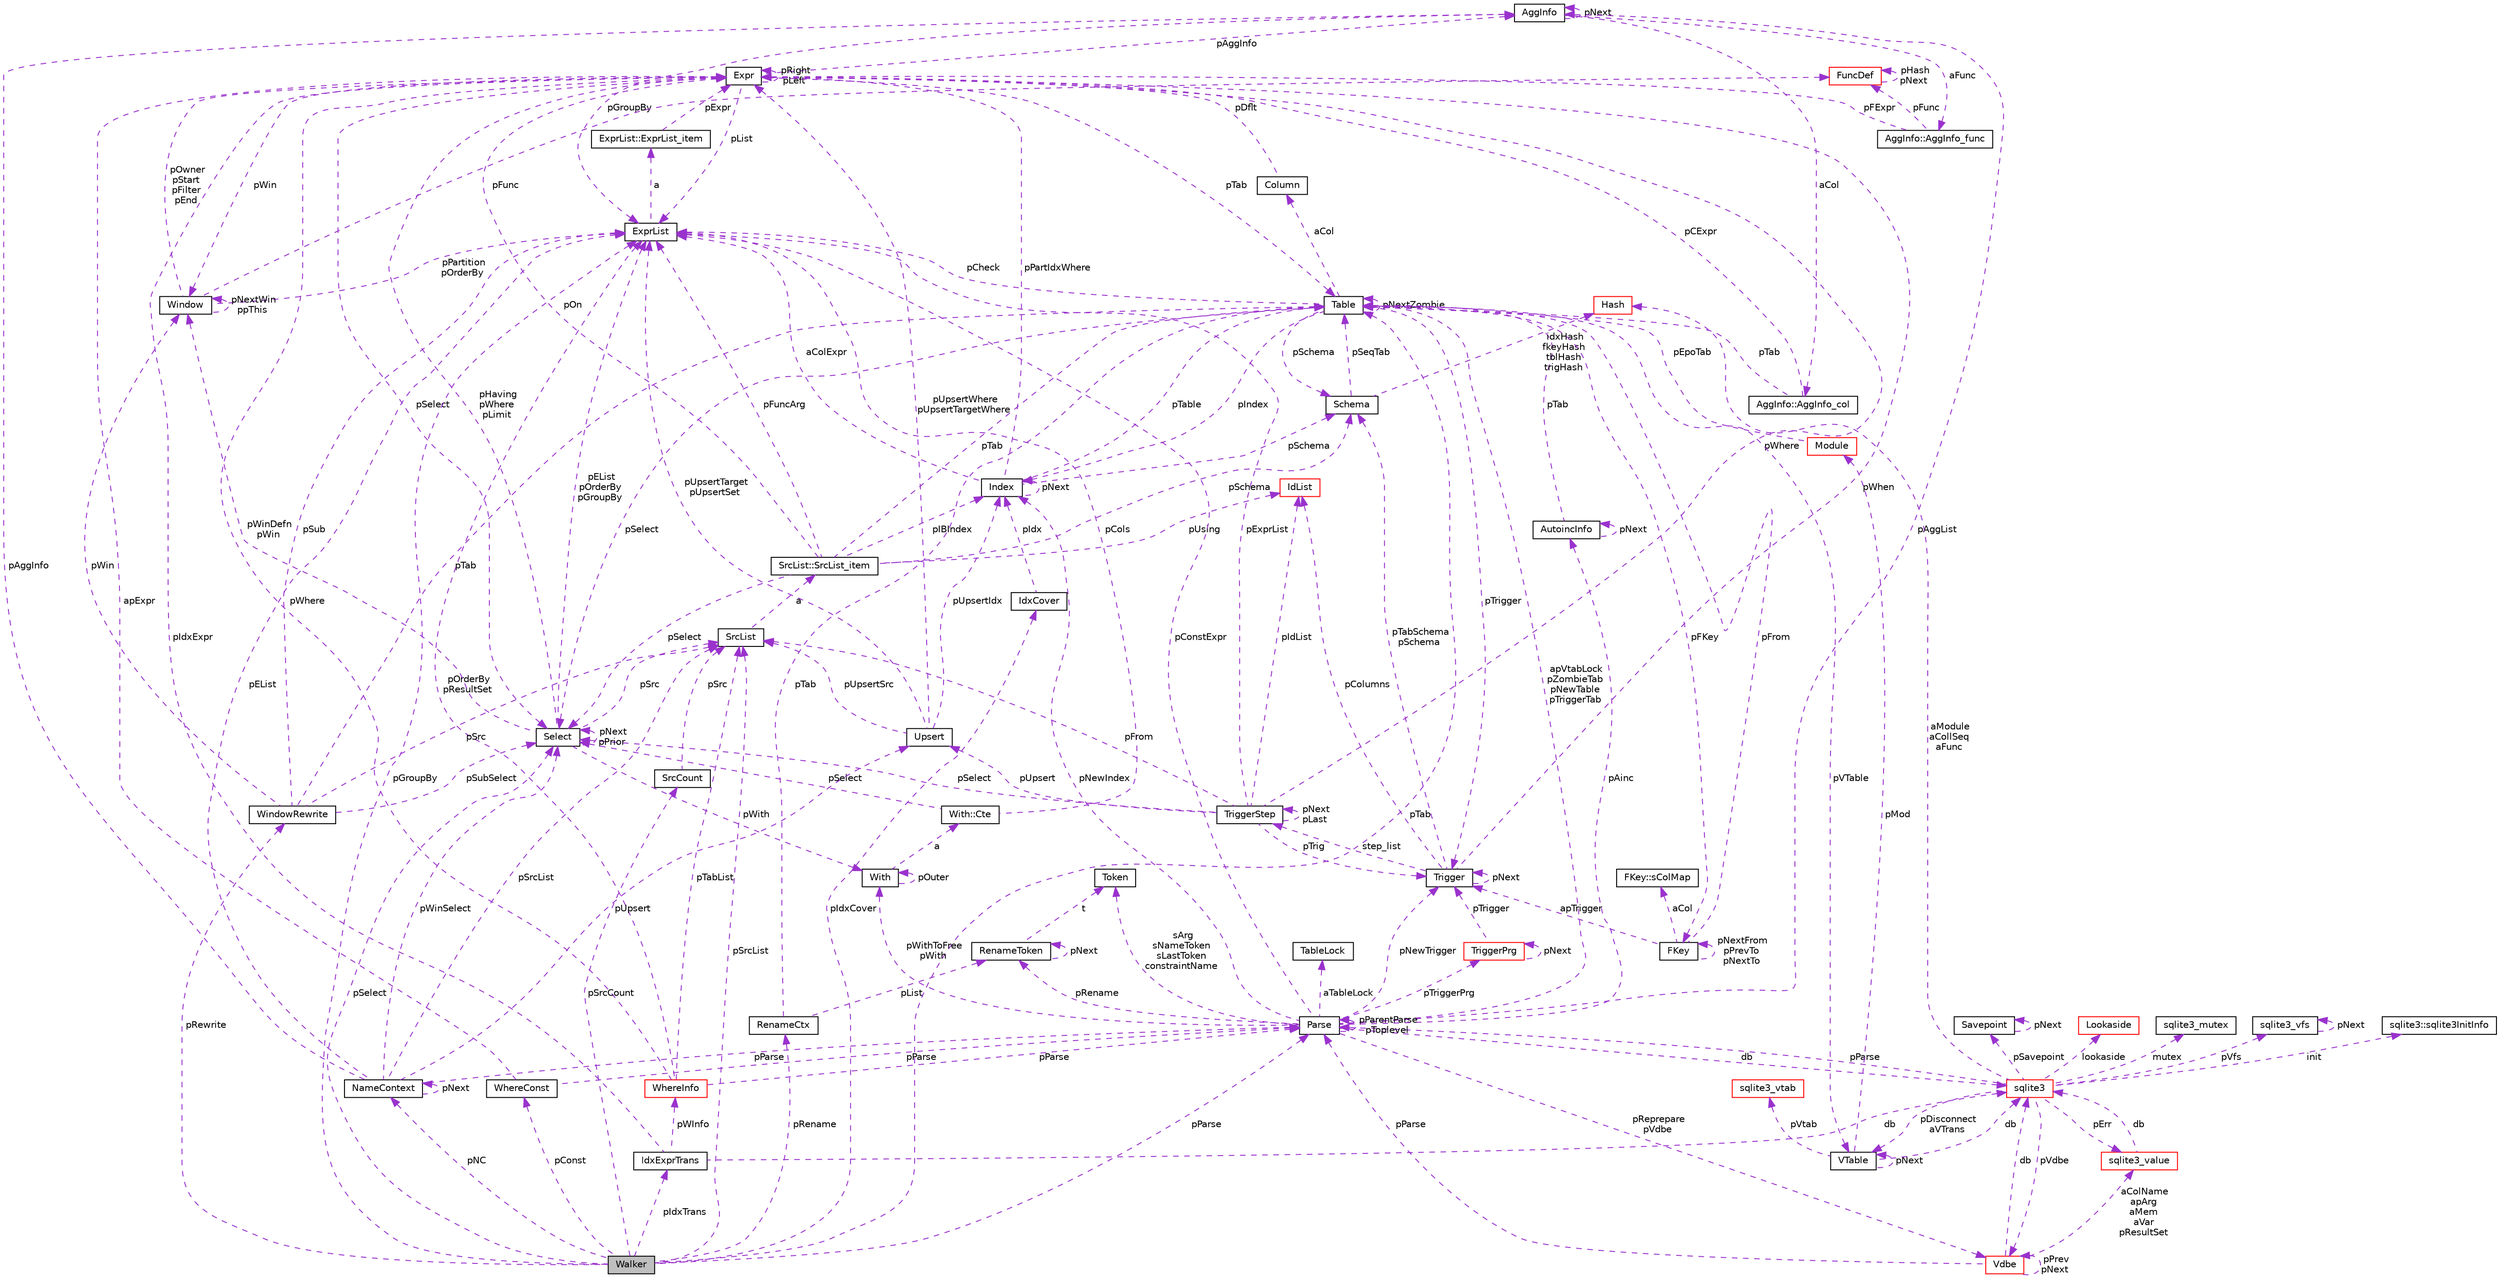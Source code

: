 digraph "Walker"
{
 // LATEX_PDF_SIZE
  edge [fontname="Helvetica",fontsize="10",labelfontname="Helvetica",labelfontsize="10"];
  node [fontname="Helvetica",fontsize="10",shape=record];
  Node1 [label="Walker",height=0.2,width=0.4,color="black", fillcolor="grey75", style="filled", fontcolor="black",tooltip=" "];
  Node2 -> Node1 [dir="back",color="darkorchid3",fontsize="10",style="dashed",label=" pNC" ,fontname="Helvetica"];
  Node2 [label="NameContext",height=0.2,width=0.4,color="black", fillcolor="white", style="filled",URL="$structNameContext.html",tooltip=" "];
  Node3 -> Node2 [dir="back",color="darkorchid3",fontsize="10",style="dashed",label=" pAggInfo" ,fontname="Helvetica"];
  Node3 [label="AggInfo",height=0.2,width=0.4,color="black", fillcolor="white", style="filled",URL="$structAggInfo.html",tooltip=" "];
  Node3 -> Node3 [dir="back",color="darkorchid3",fontsize="10",style="dashed",label=" pNext" ,fontname="Helvetica"];
  Node4 -> Node3 [dir="back",color="darkorchid3",fontsize="10",style="dashed",label=" aCol" ,fontname="Helvetica"];
  Node4 [label="AggInfo::AggInfo_col",height=0.2,width=0.4,color="black", fillcolor="white", style="filled",URL="$structAggInfo_1_1AggInfo__col.html",tooltip=" "];
  Node5 -> Node4 [dir="back",color="darkorchid3",fontsize="10",style="dashed",label=" pCExpr" ,fontname="Helvetica"];
  Node5 [label="Expr",height=0.2,width=0.4,color="black", fillcolor="white", style="filled",URL="$structExpr.html",tooltip=" "];
  Node3 -> Node5 [dir="back",color="darkorchid3",fontsize="10",style="dashed",label=" pAggInfo" ,fontname="Helvetica"];
  Node5 -> Node5 [dir="back",color="darkorchid3",fontsize="10",style="dashed",label=" pRight\npLeft" ,fontname="Helvetica"];
  Node6 -> Node5 [dir="back",color="darkorchid3",fontsize="10",style="dashed",label=" pTab" ,fontname="Helvetica"];
  Node6 [label="Table",height=0.2,width=0.4,color="black", fillcolor="white", style="filled",URL="$structTable.html",tooltip=" "];
  Node7 -> Node6 [dir="back",color="darkorchid3",fontsize="10",style="dashed",label=" pSchema" ,fontname="Helvetica"];
  Node7 [label="Schema",height=0.2,width=0.4,color="black", fillcolor="white", style="filled",URL="$structSchema.html",tooltip=" "];
  Node6 -> Node7 [dir="back",color="darkorchid3",fontsize="10",style="dashed",label=" pSeqTab" ,fontname="Helvetica"];
  Node8 -> Node7 [dir="back",color="darkorchid3",fontsize="10",style="dashed",label=" idxHash\nfkeyHash\ntblHash\ntrigHash" ,fontname="Helvetica"];
  Node8 [label="Hash",height=0.2,width=0.4,color="red", fillcolor="white", style="filled",URL="$structHash.html",tooltip=" "];
  Node11 -> Node6 [dir="back",color="darkorchid3",fontsize="10",style="dashed",label=" aCol" ,fontname="Helvetica"];
  Node11 [label="Column",height=0.2,width=0.4,color="black", fillcolor="white", style="filled",URL="$structColumn.html",tooltip=" "];
  Node5 -> Node11 [dir="back",color="darkorchid3",fontsize="10",style="dashed",label=" pDflt" ,fontname="Helvetica"];
  Node12 -> Node6 [dir="back",color="darkorchid3",fontsize="10",style="dashed",label=" pFKey" ,fontname="Helvetica"];
  Node12 [label="FKey",height=0.2,width=0.4,color="black", fillcolor="white", style="filled",URL="$structFKey.html",tooltip=" "];
  Node13 -> Node12 [dir="back",color="darkorchid3",fontsize="10",style="dashed",label=" aCol" ,fontname="Helvetica"];
  Node13 [label="FKey::sColMap",height=0.2,width=0.4,color="black", fillcolor="white", style="filled",URL="$structFKey_1_1sColMap.html",tooltip=" "];
  Node12 -> Node12 [dir="back",color="darkorchid3",fontsize="10",style="dashed",label=" pNextFrom\npPrevTo\npNextTo" ,fontname="Helvetica"];
  Node6 -> Node12 [dir="back",color="darkorchid3",fontsize="10",style="dashed",label=" pFrom" ,fontname="Helvetica"];
  Node14 -> Node12 [dir="back",color="darkorchid3",fontsize="10",style="dashed",label=" apTrigger" ,fontname="Helvetica"];
  Node14 [label="Trigger",height=0.2,width=0.4,color="black", fillcolor="white", style="filled",URL="$structTrigger.html",tooltip=" "];
  Node15 -> Node14 [dir="back",color="darkorchid3",fontsize="10",style="dashed",label=" step_list" ,fontname="Helvetica"];
  Node15 [label="TriggerStep",height=0.2,width=0.4,color="black", fillcolor="white", style="filled",URL="$structTriggerStep.html",tooltip=" "];
  Node15 -> Node15 [dir="back",color="darkorchid3",fontsize="10",style="dashed",label=" pNext\npLast" ,fontname="Helvetica"];
  Node5 -> Node15 [dir="back",color="darkorchid3",fontsize="10",style="dashed",label=" pWhere" ,fontname="Helvetica"];
  Node16 -> Node15 [dir="back",color="darkorchid3",fontsize="10",style="dashed",label=" pIdList" ,fontname="Helvetica"];
  Node16 [label="IdList",height=0.2,width=0.4,color="red", fillcolor="white", style="filled",URL="$structIdList.html",tooltip=" "];
  Node18 -> Node15 [dir="back",color="darkorchid3",fontsize="10",style="dashed",label=" pSelect" ,fontname="Helvetica"];
  Node18 [label="Select",height=0.2,width=0.4,color="black", fillcolor="white", style="filled",URL="$structSelect.html",tooltip=" "];
  Node5 -> Node18 [dir="back",color="darkorchid3",fontsize="10",style="dashed",label=" pHaving\npWhere\npLimit" ,fontname="Helvetica"];
  Node19 -> Node18 [dir="back",color="darkorchid3",fontsize="10",style="dashed",label=" pWith" ,fontname="Helvetica"];
  Node19 [label="With",height=0.2,width=0.4,color="black", fillcolor="white", style="filled",URL="$structWith.html",tooltip=" "];
  Node20 -> Node19 [dir="back",color="darkorchid3",fontsize="10",style="dashed",label=" a" ,fontname="Helvetica"];
  Node20 [label="With::Cte",height=0.2,width=0.4,color="black", fillcolor="white", style="filled",URL="$structWith_1_1Cte.html",tooltip=" "];
  Node18 -> Node20 [dir="back",color="darkorchid3",fontsize="10",style="dashed",label=" pSelect" ,fontname="Helvetica"];
  Node21 -> Node20 [dir="back",color="darkorchid3",fontsize="10",style="dashed",label=" pCols" ,fontname="Helvetica"];
  Node21 [label="ExprList",height=0.2,width=0.4,color="black", fillcolor="white", style="filled",URL="$structExprList.html",tooltip=" "];
  Node22 -> Node21 [dir="back",color="darkorchid3",fontsize="10",style="dashed",label=" a" ,fontname="Helvetica"];
  Node22 [label="ExprList::ExprList_item",height=0.2,width=0.4,color="black", fillcolor="white", style="filled",URL="$structExprList_1_1ExprList__item.html",tooltip=" "];
  Node5 -> Node22 [dir="back",color="darkorchid3",fontsize="10",style="dashed",label=" pExpr" ,fontname="Helvetica"];
  Node19 -> Node19 [dir="back",color="darkorchid3",fontsize="10",style="dashed",label=" pOuter" ,fontname="Helvetica"];
  Node18 -> Node18 [dir="back",color="darkorchid3",fontsize="10",style="dashed",label=" pNext\npPrior" ,fontname="Helvetica"];
  Node23 -> Node18 [dir="back",color="darkorchid3",fontsize="10",style="dashed",label=" pSrc" ,fontname="Helvetica"];
  Node23 [label="SrcList",height=0.2,width=0.4,color="black", fillcolor="white", style="filled",URL="$structSrcList.html",tooltip=" "];
  Node24 -> Node23 [dir="back",color="darkorchid3",fontsize="10",style="dashed",label=" a" ,fontname="Helvetica"];
  Node24 [label="SrcList::SrcList_item",height=0.2,width=0.4,color="black", fillcolor="white", style="filled",URL="$structSrcList_1_1SrcList__item.html",tooltip=" "];
  Node7 -> Node24 [dir="back",color="darkorchid3",fontsize="10",style="dashed",label=" pSchema" ,fontname="Helvetica"];
  Node5 -> Node24 [dir="back",color="darkorchid3",fontsize="10",style="dashed",label=" pOn" ,fontname="Helvetica"];
  Node16 -> Node24 [dir="back",color="darkorchid3",fontsize="10",style="dashed",label=" pUsing" ,fontname="Helvetica"];
  Node6 -> Node24 [dir="back",color="darkorchid3",fontsize="10",style="dashed",label=" pTab" ,fontname="Helvetica"];
  Node18 -> Node24 [dir="back",color="darkorchid3",fontsize="10",style="dashed",label=" pSelect" ,fontname="Helvetica"];
  Node25 -> Node24 [dir="back",color="darkorchid3",fontsize="10",style="dashed",label=" pIBIndex" ,fontname="Helvetica"];
  Node25 [label="Index",height=0.2,width=0.4,color="black", fillcolor="white", style="filled",URL="$structIndex.html",tooltip=" "];
  Node7 -> Node25 [dir="back",color="darkorchid3",fontsize="10",style="dashed",label=" pSchema" ,fontname="Helvetica"];
  Node5 -> Node25 [dir="back",color="darkorchid3",fontsize="10",style="dashed",label=" pPartIdxWhere" ,fontname="Helvetica"];
  Node6 -> Node25 [dir="back",color="darkorchid3",fontsize="10",style="dashed",label=" pTable" ,fontname="Helvetica"];
  Node21 -> Node25 [dir="back",color="darkorchid3",fontsize="10",style="dashed",label=" aColExpr" ,fontname="Helvetica"];
  Node25 -> Node25 [dir="back",color="darkorchid3",fontsize="10",style="dashed",label=" pNext" ,fontname="Helvetica"];
  Node21 -> Node24 [dir="back",color="darkorchid3",fontsize="10",style="dashed",label=" pFuncArg" ,fontname="Helvetica"];
  Node21 -> Node18 [dir="back",color="darkorchid3",fontsize="10",style="dashed",label=" pEList\npOrderBy\npGroupBy" ,fontname="Helvetica"];
  Node26 -> Node18 [dir="back",color="darkorchid3",fontsize="10",style="dashed",label=" pWinDefn\npWin" ,fontname="Helvetica"];
  Node26 [label="Window",height=0.2,width=0.4,color="black", fillcolor="white", style="filled",URL="$structWindow.html",tooltip=" "];
  Node5 -> Node26 [dir="back",color="darkorchid3",fontsize="10",style="dashed",label=" pOwner\npStart\npFilter\npEnd" ,fontname="Helvetica"];
  Node21 -> Node26 [dir="back",color="darkorchid3",fontsize="10",style="dashed",label=" pPartition\npOrderBy" ,fontname="Helvetica"];
  Node27 -> Node26 [dir="back",color="darkorchid3",fontsize="10",style="dashed",label=" pFunc" ,fontname="Helvetica"];
  Node27 [label="FuncDef",height=0.2,width=0.4,color="red", fillcolor="white", style="filled",URL="$structFuncDef.html",tooltip=" "];
  Node27 -> Node27 [dir="back",color="darkorchid3",fontsize="10",style="dashed",label=" pHash\npNext" ,fontname="Helvetica"];
  Node26 -> Node26 [dir="back",color="darkorchid3",fontsize="10",style="dashed",label=" pNextWin\nppThis" ,fontname="Helvetica"];
  Node14 -> Node15 [dir="back",color="darkorchid3",fontsize="10",style="dashed",label=" pTrig" ,fontname="Helvetica"];
  Node23 -> Node15 [dir="back",color="darkorchid3",fontsize="10",style="dashed",label=" pFrom" ,fontname="Helvetica"];
  Node21 -> Node15 [dir="back",color="darkorchid3",fontsize="10",style="dashed",label=" pExprList" ,fontname="Helvetica"];
  Node29 -> Node15 [dir="back",color="darkorchid3",fontsize="10",style="dashed",label=" pUpsert" ,fontname="Helvetica"];
  Node29 [label="Upsert",height=0.2,width=0.4,color="black", fillcolor="white", style="filled",URL="$structUpsert.html",tooltip=" "];
  Node5 -> Node29 [dir="back",color="darkorchid3",fontsize="10",style="dashed",label=" pUpsertWhere\npUpsertTargetWhere" ,fontname="Helvetica"];
  Node23 -> Node29 [dir="back",color="darkorchid3",fontsize="10",style="dashed",label=" pUpsertSrc" ,fontname="Helvetica"];
  Node25 -> Node29 [dir="back",color="darkorchid3",fontsize="10",style="dashed",label=" pUpsertIdx" ,fontname="Helvetica"];
  Node21 -> Node29 [dir="back",color="darkorchid3",fontsize="10",style="dashed",label=" pUpsertTarget\npUpsertSet" ,fontname="Helvetica"];
  Node7 -> Node14 [dir="back",color="darkorchid3",fontsize="10",style="dashed",label=" pTabSchema\npSchema" ,fontname="Helvetica"];
  Node5 -> Node14 [dir="back",color="darkorchid3",fontsize="10",style="dashed",label=" pWhen" ,fontname="Helvetica"];
  Node16 -> Node14 [dir="back",color="darkorchid3",fontsize="10",style="dashed",label=" pColumns" ,fontname="Helvetica"];
  Node14 -> Node14 [dir="back",color="darkorchid3",fontsize="10",style="dashed",label=" pNext" ,fontname="Helvetica"];
  Node30 -> Node6 [dir="back",color="darkorchid3",fontsize="10",style="dashed",label=" pVTable" ,fontname="Helvetica"];
  Node30 [label="VTable",height=0.2,width=0.4,color="black", fillcolor="white", style="filled",URL="$structVTable.html",tooltip=" "];
  Node31 -> Node30 [dir="back",color="darkorchid3",fontsize="10",style="dashed",label=" db" ,fontname="Helvetica"];
  Node31 [label="sqlite3",height=0.2,width=0.4,color="red", fillcolor="white", style="filled",URL="$structsqlite3.html",tooltip=" "];
  Node32 -> Node31 [dir="back",color="darkorchid3",fontsize="10",style="dashed",label=" pVdbe" ,fontname="Helvetica"];
  Node32 [label="Vdbe",height=0.2,width=0.4,color="red", fillcolor="white", style="filled",URL="$structVdbe.html",tooltip=" "];
  Node32 -> Node32 [dir="back",color="darkorchid3",fontsize="10",style="dashed",label=" pPrev\npNext" ,fontname="Helvetica"];
  Node31 -> Node32 [dir="back",color="darkorchid3",fontsize="10",style="dashed",label=" db" ,fontname="Helvetica"];
  Node33 -> Node32 [dir="back",color="darkorchid3",fontsize="10",style="dashed",label=" aColName\napArg\naMem\naVar\npResultSet" ,fontname="Helvetica"];
  Node33 [label="sqlite3_value",height=0.2,width=0.4,color="red", fillcolor="white", style="filled",URL="$structsqlite3__value.html",tooltip=" "];
  Node31 -> Node33 [dir="back",color="darkorchid3",fontsize="10",style="dashed",label=" db" ,fontname="Helvetica"];
  Node76 -> Node32 [dir="back",color="darkorchid3",fontsize="10",style="dashed",label=" pParse" ,fontname="Helvetica"];
  Node76 [label="Parse",height=0.2,width=0.4,color="black", fillcolor="white", style="filled",URL="$structParse.html",tooltip=" "];
  Node3 -> Node76 [dir="back",color="darkorchid3",fontsize="10",style="dashed",label=" pAggList" ,fontname="Helvetica"];
  Node32 -> Node76 [dir="back",color="darkorchid3",fontsize="10",style="dashed",label=" pReprepare\npVdbe" ,fontname="Helvetica"];
  Node31 -> Node76 [dir="back",color="darkorchid3",fontsize="10",style="dashed",label=" db" ,fontname="Helvetica"];
  Node77 -> Node76 [dir="back",color="darkorchid3",fontsize="10",style="dashed",label=" aTableLock" ,fontname="Helvetica"];
  Node77 [label="TableLock",height=0.2,width=0.4,color="black", fillcolor="white", style="filled",URL="$structTableLock.html",tooltip=" "];
  Node78 -> Node76 [dir="back",color="darkorchid3",fontsize="10",style="dashed",label=" sArg\nsNameToken\nsLastToken\nconstraintName" ,fontname="Helvetica"];
  Node78 [label="Token",height=0.2,width=0.4,color="black", fillcolor="white", style="filled",URL="$structToken.html",tooltip=" "];
  Node19 -> Node76 [dir="back",color="darkorchid3",fontsize="10",style="dashed",label=" pWithToFree\npWith" ,fontname="Helvetica"];
  Node6 -> Node76 [dir="back",color="darkorchid3",fontsize="10",style="dashed",label=" apVtabLock\npZombieTab\npNewTable\npTriggerTab" ,fontname="Helvetica"];
  Node14 -> Node76 [dir="back",color="darkorchid3",fontsize="10",style="dashed",label=" pNewTrigger" ,fontname="Helvetica"];
  Node79 -> Node76 [dir="back",color="darkorchid3",fontsize="10",style="dashed",label=" pTriggerPrg" ,fontname="Helvetica"];
  Node79 [label="TriggerPrg",height=0.2,width=0.4,color="red", fillcolor="white", style="filled",URL="$structTriggerPrg.html",tooltip=" "];
  Node14 -> Node79 [dir="back",color="darkorchid3",fontsize="10",style="dashed",label=" pTrigger" ,fontname="Helvetica"];
  Node79 -> Node79 [dir="back",color="darkorchid3",fontsize="10",style="dashed",label=" pNext" ,fontname="Helvetica"];
  Node80 -> Node76 [dir="back",color="darkorchid3",fontsize="10",style="dashed",label=" pRename" ,fontname="Helvetica"];
  Node80 [label="RenameToken",height=0.2,width=0.4,color="black", fillcolor="white", style="filled",URL="$structRenameToken.html",tooltip=" "];
  Node78 -> Node80 [dir="back",color="darkorchid3",fontsize="10",style="dashed",label=" t" ,fontname="Helvetica"];
  Node80 -> Node80 [dir="back",color="darkorchid3",fontsize="10",style="dashed",label=" pNext" ,fontname="Helvetica"];
  Node25 -> Node76 [dir="back",color="darkorchid3",fontsize="10",style="dashed",label=" pNewIndex" ,fontname="Helvetica"];
  Node81 -> Node76 [dir="back",color="darkorchid3",fontsize="10",style="dashed",label=" pAinc" ,fontname="Helvetica"];
  Node81 [label="AutoincInfo",height=0.2,width=0.4,color="black", fillcolor="white", style="filled",URL="$structAutoincInfo.html",tooltip=" "];
  Node6 -> Node81 [dir="back",color="darkorchid3",fontsize="10",style="dashed",label=" pTab" ,fontname="Helvetica"];
  Node81 -> Node81 [dir="back",color="darkorchid3",fontsize="10",style="dashed",label=" pNext" ,fontname="Helvetica"];
  Node21 -> Node76 [dir="back",color="darkorchid3",fontsize="10",style="dashed",label=" pConstExpr" ,fontname="Helvetica"];
  Node76 -> Node76 [dir="back",color="darkorchid3",fontsize="10",style="dashed",label=" pParentParse\npToplevel" ,fontname="Helvetica"];
  Node82 -> Node31 [dir="back",color="darkorchid3",fontsize="10",style="dashed",label=" pSavepoint" ,fontname="Helvetica"];
  Node82 [label="Savepoint",height=0.2,width=0.4,color="black", fillcolor="white", style="filled",URL="$structSavepoint.html",tooltip=" "];
  Node82 -> Node82 [dir="back",color="darkorchid3",fontsize="10",style="dashed",label=" pNext" ,fontname="Helvetica"];
  Node83 -> Node31 [dir="back",color="darkorchid3",fontsize="10",style="dashed",label=" lookaside" ,fontname="Helvetica"];
  Node83 [label="Lookaside",height=0.2,width=0.4,color="red", fillcolor="white", style="filled",URL="$structLookaside.html",tooltip=" "];
  Node33 -> Node31 [dir="back",color="darkorchid3",fontsize="10",style="dashed",label=" pErr" ,fontname="Helvetica"];
  Node42 -> Node31 [dir="back",color="darkorchid3",fontsize="10",style="dashed",label=" mutex" ,fontname="Helvetica"];
  Node42 [label="sqlite3_mutex",height=0.2,width=0.4,color="black", fillcolor="white", style="filled",URL="$structsqlite3__mutex.html",tooltip=" "];
  Node53 -> Node31 [dir="back",color="darkorchid3",fontsize="10",style="dashed",label=" pVfs" ,fontname="Helvetica"];
  Node53 [label="sqlite3_vfs",height=0.2,width=0.4,color="black", fillcolor="white", style="filled",URL="$structsqlite3__vfs.html",tooltip=" "];
  Node53 -> Node53 [dir="back",color="darkorchid3",fontsize="10",style="dashed",label=" pNext" ,fontname="Helvetica"];
  Node85 -> Node31 [dir="back",color="darkorchid3",fontsize="10",style="dashed",label=" init" ,fontname="Helvetica"];
  Node85 [label="sqlite3::sqlite3InitInfo",height=0.2,width=0.4,color="black", fillcolor="white", style="filled",URL="$structsqlite3_1_1sqlite3InitInfo.html",tooltip=" "];
  Node30 -> Node31 [dir="back",color="darkorchid3",fontsize="10",style="dashed",label=" pDisconnect\naVTrans" ,fontname="Helvetica"];
  Node8 -> Node31 [dir="back",color="darkorchid3",fontsize="10",style="dashed",label=" aModule\naCollSeq\naFunc" ,fontname="Helvetica"];
  Node76 -> Node31 [dir="back",color="darkorchid3",fontsize="10",style="dashed",label=" pParse" ,fontname="Helvetica"];
  Node30 -> Node30 [dir="back",color="darkorchid3",fontsize="10",style="dashed",label=" pNext" ,fontname="Helvetica"];
  Node89 -> Node30 [dir="back",color="darkorchid3",fontsize="10",style="dashed",label=" pMod" ,fontname="Helvetica"];
  Node89 [label="Module",height=0.2,width=0.4,color="red", fillcolor="white", style="filled",URL="$structModule.html",tooltip=" "];
  Node6 -> Node89 [dir="back",color="darkorchid3",fontsize="10",style="dashed",label=" pEpoTab" ,fontname="Helvetica"];
  Node60 -> Node30 [dir="back",color="darkorchid3",fontsize="10",style="dashed",label=" pVtab" ,fontname="Helvetica"];
  Node60 [label="sqlite3_vtab",height=0.2,width=0.4,color="red", fillcolor="white", style="filled",URL="$structsqlite3__vtab.html",tooltip=" "];
  Node6 -> Node6 [dir="back",color="darkorchid3",fontsize="10",style="dashed",label=" pNextZombie" ,fontname="Helvetica"];
  Node14 -> Node6 [dir="back",color="darkorchid3",fontsize="10",style="dashed",label=" pTrigger" ,fontname="Helvetica"];
  Node18 -> Node6 [dir="back",color="darkorchid3",fontsize="10",style="dashed",label=" pSelect" ,fontname="Helvetica"];
  Node21 -> Node6 [dir="back",color="darkorchid3",fontsize="10",style="dashed",label=" pCheck" ,fontname="Helvetica"];
  Node25 -> Node6 [dir="back",color="darkorchid3",fontsize="10",style="dashed",label=" pIndex" ,fontname="Helvetica"];
  Node18 -> Node5 [dir="back",color="darkorchid3",fontsize="10",style="dashed",label=" pSelect" ,fontname="Helvetica"];
  Node21 -> Node5 [dir="back",color="darkorchid3",fontsize="10",style="dashed",label=" pList" ,fontname="Helvetica"];
  Node26 -> Node5 [dir="back",color="darkorchid3",fontsize="10",style="dashed",label=" pWin" ,fontname="Helvetica"];
  Node6 -> Node4 [dir="back",color="darkorchid3",fontsize="10",style="dashed",label=" pTab" ,fontname="Helvetica"];
  Node90 -> Node3 [dir="back",color="darkorchid3",fontsize="10",style="dashed",label=" aFunc" ,fontname="Helvetica"];
  Node90 [label="AggInfo::AggInfo_func",height=0.2,width=0.4,color="black", fillcolor="white", style="filled",URL="$structAggInfo_1_1AggInfo__func.html",tooltip=" "];
  Node5 -> Node90 [dir="back",color="darkorchid3",fontsize="10",style="dashed",label=" pFExpr" ,fontname="Helvetica"];
  Node27 -> Node90 [dir="back",color="darkorchid3",fontsize="10",style="dashed",label=" pFunc" ,fontname="Helvetica"];
  Node21 -> Node3 [dir="back",color="darkorchid3",fontsize="10",style="dashed",label=" pGroupBy" ,fontname="Helvetica"];
  Node2 -> Node2 [dir="back",color="darkorchid3",fontsize="10",style="dashed",label=" pNext" ,fontname="Helvetica"];
  Node18 -> Node2 [dir="back",color="darkorchid3",fontsize="10",style="dashed",label=" pWinSelect" ,fontname="Helvetica"];
  Node23 -> Node2 [dir="back",color="darkorchid3",fontsize="10",style="dashed",label=" pSrcList" ,fontname="Helvetica"];
  Node21 -> Node2 [dir="back",color="darkorchid3",fontsize="10",style="dashed",label=" pEList" ,fontname="Helvetica"];
  Node29 -> Node2 [dir="back",color="darkorchid3",fontsize="10",style="dashed",label=" pUpsert" ,fontname="Helvetica"];
  Node76 -> Node2 [dir="back",color="darkorchid3",fontsize="10",style="dashed",label=" pParse" ,fontname="Helvetica"];
  Node91 -> Node1 [dir="back",color="darkorchid3",fontsize="10",style="dashed",label=" pRename" ,fontname="Helvetica"];
  Node91 [label="RenameCtx",height=0.2,width=0.4,color="black", fillcolor="white", style="filled",URL="$structRenameCtx.html",tooltip=" "];
  Node6 -> Node91 [dir="back",color="darkorchid3",fontsize="10",style="dashed",label=" pTab" ,fontname="Helvetica"];
  Node80 -> Node91 [dir="back",color="darkorchid3",fontsize="10",style="dashed",label=" pList" ,fontname="Helvetica"];
  Node92 -> Node1 [dir="back",color="darkorchid3",fontsize="10",style="dashed",label=" pRewrite" ,fontname="Helvetica"];
  Node92 [label="WindowRewrite",height=0.2,width=0.4,color="black", fillcolor="white", style="filled",URL="$structWindowRewrite.html",tooltip=" "];
  Node6 -> Node92 [dir="back",color="darkorchid3",fontsize="10",style="dashed",label=" pTab" ,fontname="Helvetica"];
  Node18 -> Node92 [dir="back",color="darkorchid3",fontsize="10",style="dashed",label=" pSubSelect" ,fontname="Helvetica"];
  Node23 -> Node92 [dir="back",color="darkorchid3",fontsize="10",style="dashed",label=" pSrc" ,fontname="Helvetica"];
  Node21 -> Node92 [dir="back",color="darkorchid3",fontsize="10",style="dashed",label=" pSub" ,fontname="Helvetica"];
  Node26 -> Node92 [dir="back",color="darkorchid3",fontsize="10",style="dashed",label=" pWin" ,fontname="Helvetica"];
  Node93 -> Node1 [dir="back",color="darkorchid3",fontsize="10",style="dashed",label=" pSrcCount" ,fontname="Helvetica"];
  Node93 [label="SrcCount",height=0.2,width=0.4,color="black", fillcolor="white", style="filled",URL="$structSrcCount.html",tooltip=" "];
  Node23 -> Node93 [dir="back",color="darkorchid3",fontsize="10",style="dashed",label=" pSrc" ,fontname="Helvetica"];
  Node6 -> Node1 [dir="back",color="darkorchid3",fontsize="10",style="dashed",label=" pTab" ,fontname="Helvetica"];
  Node94 -> Node1 [dir="back",color="darkorchid3",fontsize="10",style="dashed",label=" pIdxCover" ,fontname="Helvetica"];
  Node94 [label="IdxCover",height=0.2,width=0.4,color="black", fillcolor="white", style="filled",URL="$structIdxCover.html",tooltip=" "];
  Node25 -> Node94 [dir="back",color="darkorchid3",fontsize="10",style="dashed",label=" pIdx" ,fontname="Helvetica"];
  Node18 -> Node1 [dir="back",color="darkorchid3",fontsize="10",style="dashed",label=" pSelect" ,fontname="Helvetica"];
  Node95 -> Node1 [dir="back",color="darkorchid3",fontsize="10",style="dashed",label=" pConst" ,fontname="Helvetica"];
  Node95 [label="WhereConst",height=0.2,width=0.4,color="black", fillcolor="white", style="filled",URL="$structWhereConst.html",tooltip=" "];
  Node5 -> Node95 [dir="back",color="darkorchid3",fontsize="10",style="dashed",label=" apExpr" ,fontname="Helvetica"];
  Node76 -> Node95 [dir="back",color="darkorchid3",fontsize="10",style="dashed",label=" pParse" ,fontname="Helvetica"];
  Node96 -> Node1 [dir="back",color="darkorchid3",fontsize="10",style="dashed",label=" pIdxTrans" ,fontname="Helvetica"];
  Node96 [label="IdxExprTrans",height=0.2,width=0.4,color="black", fillcolor="white", style="filled",URL="$structIdxExprTrans.html",tooltip=" "];
  Node5 -> Node96 [dir="back",color="darkorchid3",fontsize="10",style="dashed",label=" pIdxExpr" ,fontname="Helvetica"];
  Node31 -> Node96 [dir="back",color="darkorchid3",fontsize="10",style="dashed",label=" db" ,fontname="Helvetica"];
  Node97 -> Node96 [dir="back",color="darkorchid3",fontsize="10",style="dashed",label=" pWInfo" ,fontname="Helvetica"];
  Node97 [label="WhereInfo",height=0.2,width=0.4,color="red", fillcolor="white", style="filled",URL="$structWhereInfo.html",tooltip=" "];
  Node5 -> Node97 [dir="back",color="darkorchid3",fontsize="10",style="dashed",label=" pWhere" ,fontname="Helvetica"];
  Node23 -> Node97 [dir="back",color="darkorchid3",fontsize="10",style="dashed",label=" pTabList" ,fontname="Helvetica"];
  Node21 -> Node97 [dir="back",color="darkorchid3",fontsize="10",style="dashed",label=" pOrderBy\npResultSet" ,fontname="Helvetica"];
  Node76 -> Node97 [dir="back",color="darkorchid3",fontsize="10",style="dashed",label=" pParse" ,fontname="Helvetica"];
  Node23 -> Node1 [dir="back",color="darkorchid3",fontsize="10",style="dashed",label=" pSrcList" ,fontname="Helvetica"];
  Node21 -> Node1 [dir="back",color="darkorchid3",fontsize="10",style="dashed",label=" pGroupBy" ,fontname="Helvetica"];
  Node76 -> Node1 [dir="back",color="darkorchid3",fontsize="10",style="dashed",label=" pParse" ,fontname="Helvetica"];
}
